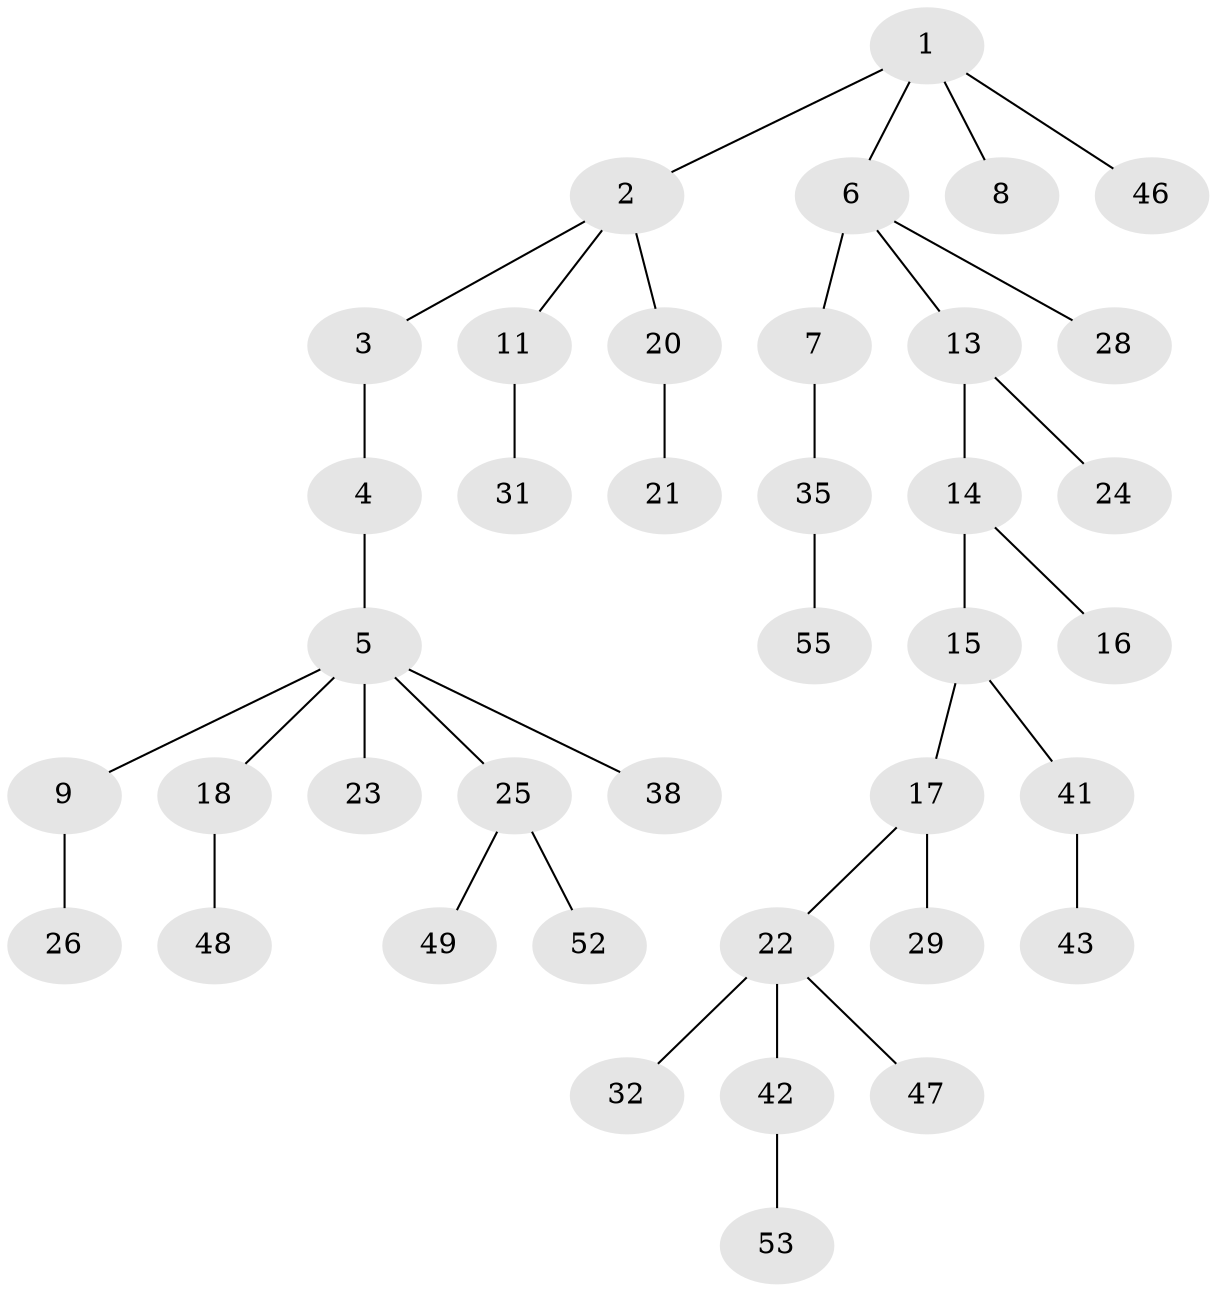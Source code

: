 // original degree distribution, {4: 0.07017543859649122, 2: 0.21052631578947367, 5: 0.03508771929824561, 1: 0.5087719298245614, 3: 0.15789473684210525, 6: 0.017543859649122806}
// Generated by graph-tools (version 1.1) at 2025/19/03/04/25 18:19:10]
// undirected, 39 vertices, 38 edges
graph export_dot {
graph [start="1"]
  node [color=gray90,style=filled];
  1;
  2;
  3;
  4 [super="+36+30+19"];
  5 [super="+12+10"];
  6;
  7;
  8;
  9;
  11;
  13;
  14 [super="+57+50+34"];
  15;
  16;
  17;
  18 [super="+40+51"];
  20;
  21;
  22 [super="+27"];
  23;
  24;
  25;
  26;
  28;
  29;
  31;
  32 [super="+33+37"];
  35;
  38;
  41;
  42;
  43;
  46;
  47;
  48;
  49;
  52;
  53;
  55;
  1 -- 2;
  1 -- 6;
  1 -- 8;
  1 -- 46;
  2 -- 3;
  2 -- 11;
  2 -- 20;
  3 -- 4;
  4 -- 5;
  5 -- 9;
  5 -- 38;
  5 -- 25;
  5 -- 18;
  5 -- 23;
  6 -- 7;
  6 -- 13;
  6 -- 28;
  7 -- 35;
  9 -- 26;
  11 -- 31;
  13 -- 14;
  13 -- 24;
  14 -- 15;
  14 -- 16;
  15 -- 17;
  15 -- 41;
  17 -- 22;
  17 -- 29;
  18 -- 48;
  20 -- 21;
  22 -- 32;
  22 -- 42;
  22 -- 47;
  25 -- 49;
  25 -- 52;
  35 -- 55;
  41 -- 43;
  42 -- 53;
}
